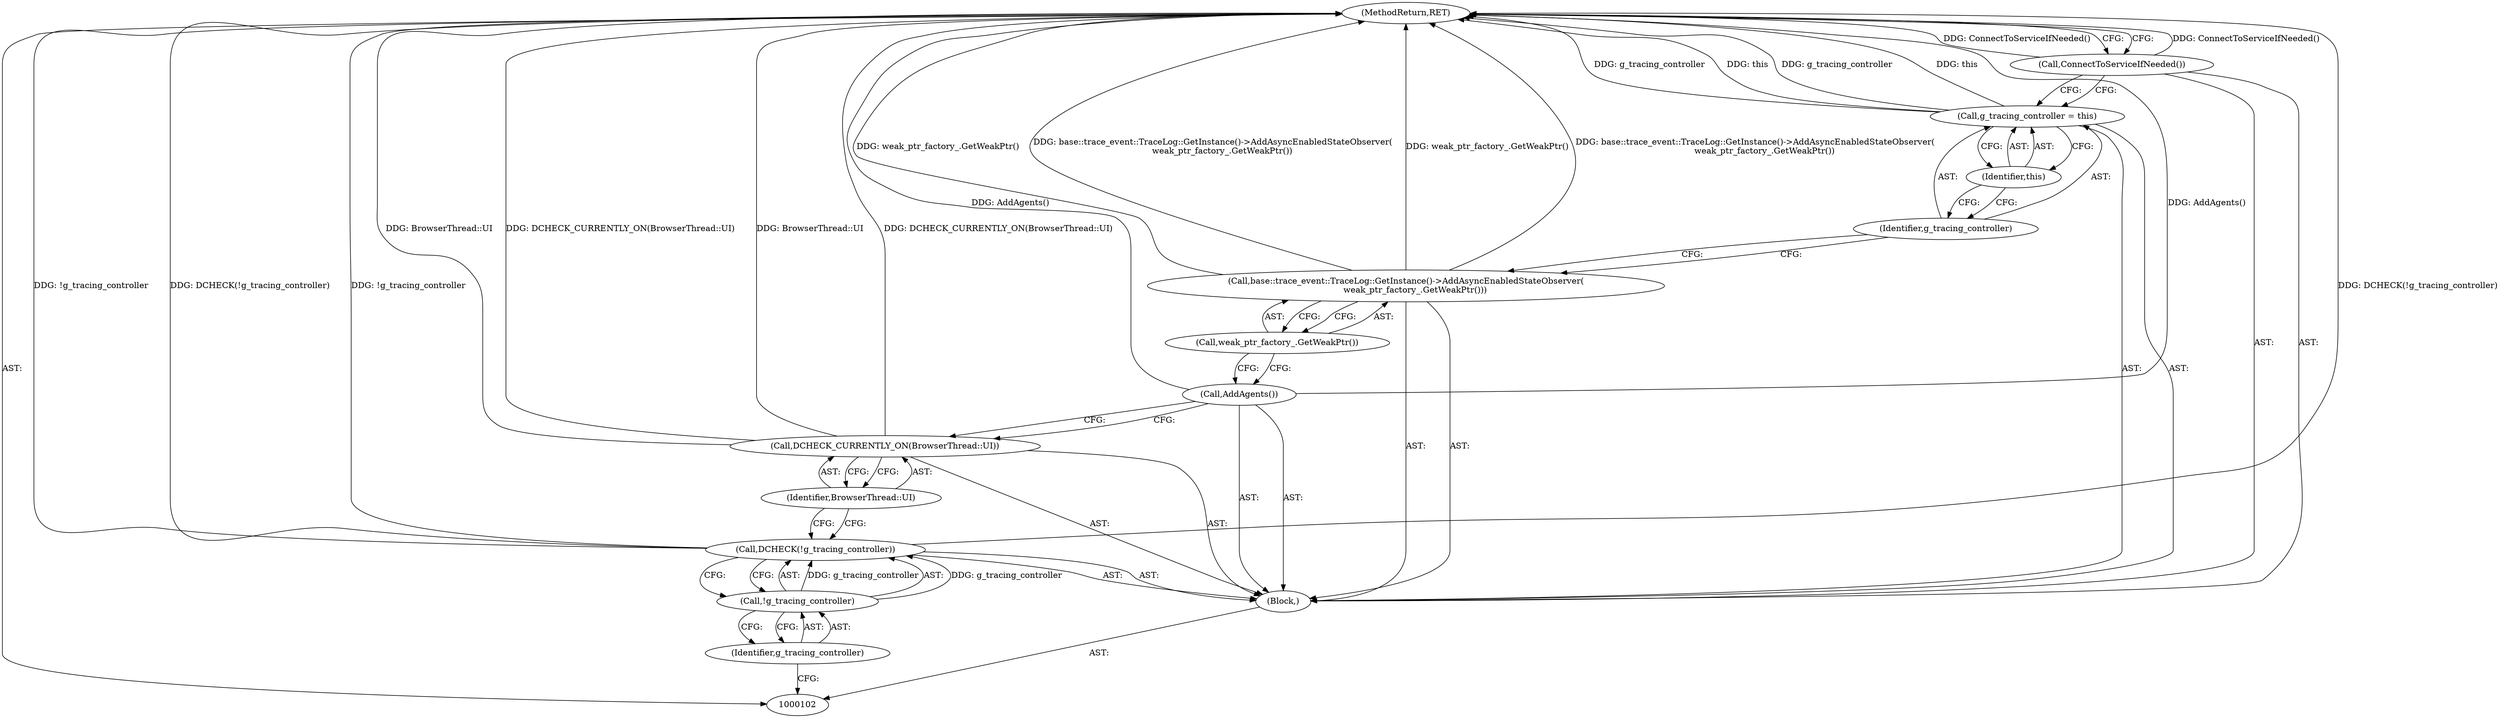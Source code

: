 digraph "0_Chrome_20a9e39a925dd0fb183acb61bb7b87f29abea83f_0" {
"1000116" [label="(MethodReturn,RET)"];
"1000114" [label="(Identifier,this)"];
"1000112" [label="(Call,g_tracing_controller = this)"];
"1000113" [label="(Identifier,g_tracing_controller)"];
"1000115" [label="(Call,ConnectToServiceIfNeeded())"];
"1000103" [label="(Block,)"];
"1000106" [label="(Identifier,g_tracing_controller)"];
"1000104" [label="(Call,DCHECK(!g_tracing_controller))"];
"1000105" [label="(Call,!g_tracing_controller)"];
"1000107" [label="(Call,DCHECK_CURRENTLY_ON(BrowserThread::UI))"];
"1000108" [label="(Identifier,BrowserThread::UI)"];
"1000109" [label="(Call,AddAgents())"];
"1000110" [label="(Call,base::trace_event::TraceLog::GetInstance()->AddAsyncEnabledStateObserver(\n       weak_ptr_factory_.GetWeakPtr()))"];
"1000111" [label="(Call,weak_ptr_factory_.GetWeakPtr())"];
"1000116" -> "1000102"  [label="AST: "];
"1000116" -> "1000115"  [label="CFG: "];
"1000107" -> "1000116"  [label="DDG: BrowserThread::UI"];
"1000107" -> "1000116"  [label="DDG: DCHECK_CURRENTLY_ON(BrowserThread::UI)"];
"1000104" -> "1000116"  [label="DDG: DCHECK(!g_tracing_controller)"];
"1000104" -> "1000116"  [label="DDG: !g_tracing_controller"];
"1000112" -> "1000116"  [label="DDG: this"];
"1000112" -> "1000116"  [label="DDG: g_tracing_controller"];
"1000115" -> "1000116"  [label="DDG: ConnectToServiceIfNeeded()"];
"1000110" -> "1000116"  [label="DDG: weak_ptr_factory_.GetWeakPtr()"];
"1000110" -> "1000116"  [label="DDG: base::trace_event::TraceLog::GetInstance()->AddAsyncEnabledStateObserver(\n       weak_ptr_factory_.GetWeakPtr())"];
"1000109" -> "1000116"  [label="DDG: AddAgents()"];
"1000114" -> "1000112"  [label="AST: "];
"1000114" -> "1000113"  [label="CFG: "];
"1000112" -> "1000114"  [label="CFG: "];
"1000112" -> "1000103"  [label="AST: "];
"1000112" -> "1000114"  [label="CFG: "];
"1000113" -> "1000112"  [label="AST: "];
"1000114" -> "1000112"  [label="AST: "];
"1000115" -> "1000112"  [label="CFG: "];
"1000112" -> "1000116"  [label="DDG: this"];
"1000112" -> "1000116"  [label="DDG: g_tracing_controller"];
"1000113" -> "1000112"  [label="AST: "];
"1000113" -> "1000110"  [label="CFG: "];
"1000114" -> "1000113"  [label="CFG: "];
"1000115" -> "1000103"  [label="AST: "];
"1000115" -> "1000112"  [label="CFG: "];
"1000116" -> "1000115"  [label="CFG: "];
"1000115" -> "1000116"  [label="DDG: ConnectToServiceIfNeeded()"];
"1000103" -> "1000102"  [label="AST: "];
"1000104" -> "1000103"  [label="AST: "];
"1000107" -> "1000103"  [label="AST: "];
"1000109" -> "1000103"  [label="AST: "];
"1000110" -> "1000103"  [label="AST: "];
"1000112" -> "1000103"  [label="AST: "];
"1000115" -> "1000103"  [label="AST: "];
"1000106" -> "1000105"  [label="AST: "];
"1000106" -> "1000102"  [label="CFG: "];
"1000105" -> "1000106"  [label="CFG: "];
"1000104" -> "1000103"  [label="AST: "];
"1000104" -> "1000105"  [label="CFG: "];
"1000105" -> "1000104"  [label="AST: "];
"1000108" -> "1000104"  [label="CFG: "];
"1000104" -> "1000116"  [label="DDG: DCHECK(!g_tracing_controller)"];
"1000104" -> "1000116"  [label="DDG: !g_tracing_controller"];
"1000105" -> "1000104"  [label="DDG: g_tracing_controller"];
"1000105" -> "1000104"  [label="AST: "];
"1000105" -> "1000106"  [label="CFG: "];
"1000106" -> "1000105"  [label="AST: "];
"1000104" -> "1000105"  [label="CFG: "];
"1000105" -> "1000104"  [label="DDG: g_tracing_controller"];
"1000107" -> "1000103"  [label="AST: "];
"1000107" -> "1000108"  [label="CFG: "];
"1000108" -> "1000107"  [label="AST: "];
"1000109" -> "1000107"  [label="CFG: "];
"1000107" -> "1000116"  [label="DDG: BrowserThread::UI"];
"1000107" -> "1000116"  [label="DDG: DCHECK_CURRENTLY_ON(BrowserThread::UI)"];
"1000108" -> "1000107"  [label="AST: "];
"1000108" -> "1000104"  [label="CFG: "];
"1000107" -> "1000108"  [label="CFG: "];
"1000109" -> "1000103"  [label="AST: "];
"1000109" -> "1000107"  [label="CFG: "];
"1000111" -> "1000109"  [label="CFG: "];
"1000109" -> "1000116"  [label="DDG: AddAgents()"];
"1000110" -> "1000103"  [label="AST: "];
"1000110" -> "1000111"  [label="CFG: "];
"1000111" -> "1000110"  [label="AST: "];
"1000113" -> "1000110"  [label="CFG: "];
"1000110" -> "1000116"  [label="DDG: weak_ptr_factory_.GetWeakPtr()"];
"1000110" -> "1000116"  [label="DDG: base::trace_event::TraceLog::GetInstance()->AddAsyncEnabledStateObserver(\n       weak_ptr_factory_.GetWeakPtr())"];
"1000111" -> "1000110"  [label="AST: "];
"1000111" -> "1000109"  [label="CFG: "];
"1000110" -> "1000111"  [label="CFG: "];
}

